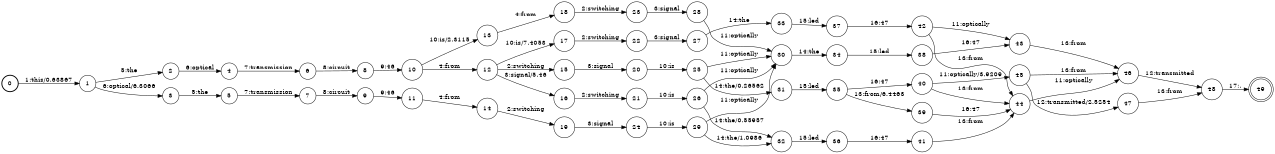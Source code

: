 digraph FST {
rankdir = LR;
size = "8.5,11";
label = "";
center = 1;
orientation = Portrait;
ranksep = "0.4";
nodesep = "0.25";
0 [label = "0", shape = circle, style = bold, fontsize = 14]
	0 -> 1 [label = "1:this/0.63867", fontsize = 14];
1 [label = "1", shape = circle, style = solid, fontsize = 14]
	1 -> 2 [label = "5:the", fontsize = 14];
	1 -> 3 [label = "6:optical/6.3066", fontsize = 14];
2 [label = "2", shape = circle, style = solid, fontsize = 14]
	2 -> 4 [label = "6:optical", fontsize = 14];
3 [label = "3", shape = circle, style = solid, fontsize = 14]
	3 -> 5 [label = "5:the", fontsize = 14];
4 [label = "4", shape = circle, style = solid, fontsize = 14]
	4 -> 6 [label = "7:transmission", fontsize = 14];
5 [label = "5", shape = circle, style = solid, fontsize = 14]
	5 -> 7 [label = "7:transmission", fontsize = 14];
6 [label = "6", shape = circle, style = solid, fontsize = 14]
	6 -> 8 [label = "8:circuit", fontsize = 14];
7 [label = "7", shape = circle, style = solid, fontsize = 14]
	7 -> 9 [label = "8:circuit", fontsize = 14];
8 [label = "8", shape = circle, style = solid, fontsize = 14]
	8 -> 10 [label = "9:46", fontsize = 14];
9 [label = "9", shape = circle, style = solid, fontsize = 14]
	9 -> 11 [label = "9:46", fontsize = 14];
10 [label = "10", shape = circle, style = solid, fontsize = 14]
	10 -> 12 [label = "4:from", fontsize = 14];
	10 -> 13 [label = "10:is/2.3115", fontsize = 14];
11 [label = "11", shape = circle, style = solid, fontsize = 14]
	11 -> 14 [label = "4:from", fontsize = 14];
12 [label = "12", shape = circle, style = solid, fontsize = 14]
	12 -> 15 [label = "2:switching", fontsize = 14];
	12 -> 16 [label = "3:signal/5.46", fontsize = 14];
	12 -> 17 [label = "10:is/7.4053", fontsize = 14];
13 [label = "13", shape = circle, style = solid, fontsize = 14]
	13 -> 18 [label = "4:from", fontsize = 14];
14 [label = "14", shape = circle, style = solid, fontsize = 14]
	14 -> 19 [label = "2:switching", fontsize = 14];
15 [label = "15", shape = circle, style = solid, fontsize = 14]
	15 -> 20 [label = "3:signal", fontsize = 14];
16 [label = "16", shape = circle, style = solid, fontsize = 14]
	16 -> 21 [label = "2:switching", fontsize = 14];
17 [label = "17", shape = circle, style = solid, fontsize = 14]
	17 -> 22 [label = "2:switching", fontsize = 14];
18 [label = "18", shape = circle, style = solid, fontsize = 14]
	18 -> 23 [label = "2:switching", fontsize = 14];
19 [label = "19", shape = circle, style = solid, fontsize = 14]
	19 -> 24 [label = "3:signal", fontsize = 14];
20 [label = "20", shape = circle, style = solid, fontsize = 14]
	20 -> 25 [label = "10:is", fontsize = 14];
21 [label = "21", shape = circle, style = solid, fontsize = 14]
	21 -> 26 [label = "10:is", fontsize = 14];
22 [label = "22", shape = circle, style = solid, fontsize = 14]
	22 -> 27 [label = "3:signal", fontsize = 14];
23 [label = "23", shape = circle, style = solid, fontsize = 14]
	23 -> 28 [label = "3:signal", fontsize = 14];
24 [label = "24", shape = circle, style = solid, fontsize = 14]
	24 -> 29 [label = "10:is", fontsize = 14];
25 [label = "25", shape = circle, style = solid, fontsize = 14]
	25 -> 31 [label = "14:the/0.26562", fontsize = 14];
	25 -> 30 [label = "11:optically", fontsize = 14];
26 [label = "26", shape = circle, style = solid, fontsize = 14]
	26 -> 32 [label = "14:the/0.55957", fontsize = 14];
	26 -> 30 [label = "11:optically", fontsize = 14];
27 [label = "27", shape = circle, style = solid, fontsize = 14]
	27 -> 33 [label = "14:the", fontsize = 14];
28 [label = "28", shape = circle, style = solid, fontsize = 14]
	28 -> 30 [label = "11:optically", fontsize = 14];
29 [label = "29", shape = circle, style = solid, fontsize = 14]
	29 -> 32 [label = "14:the/1.0986", fontsize = 14];
	29 -> 30 [label = "11:optically", fontsize = 14];
30 [label = "30", shape = circle, style = solid, fontsize = 14]
	30 -> 34 [label = "14:the", fontsize = 14];
31 [label = "31", shape = circle, style = solid, fontsize = 14]
	31 -> 35 [label = "15:led", fontsize = 14];
32 [label = "32", shape = circle, style = solid, fontsize = 14]
	32 -> 36 [label = "15:led", fontsize = 14];
33 [label = "33", shape = circle, style = solid, fontsize = 14]
	33 -> 37 [label = "15:led", fontsize = 14];
34 [label = "34", shape = circle, style = solid, fontsize = 14]
	34 -> 38 [label = "15:led", fontsize = 14];
35 [label = "35", shape = circle, style = solid, fontsize = 14]
	35 -> 39 [label = "13:from/6.4463", fontsize = 14];
	35 -> 40 [label = "16:47", fontsize = 14];
36 [label = "36", shape = circle, style = solid, fontsize = 14]
	36 -> 41 [label = "16:47", fontsize = 14];
37 [label = "37", shape = circle, style = solid, fontsize = 14]
	37 -> 42 [label = "16:47", fontsize = 14];
38 [label = "38", shape = circle, style = solid, fontsize = 14]
	38 -> 43 [label = "16:47", fontsize = 14];
39 [label = "39", shape = circle, style = solid, fontsize = 14]
	39 -> 44 [label = "16:47", fontsize = 14];
40 [label = "40", shape = circle, style = solid, fontsize = 14]
	40 -> 44 [label = "13:from", fontsize = 14];
	40 -> 45 [label = "11:optically/3.9209", fontsize = 14];
41 [label = "41", shape = circle, style = solid, fontsize = 14]
	41 -> 44 [label = "13:from", fontsize = 14];
42 [label = "42", shape = circle, style = solid, fontsize = 14]
	42 -> 44 [label = "13:from", fontsize = 14];
	42 -> 43 [label = "11:optically", fontsize = 14];
43 [label = "43", shape = circle, style = solid, fontsize = 14]
	43 -> 46 [label = "13:from", fontsize = 14];
44 [label = "44", shape = circle, style = solid, fontsize = 14]
	44 -> 46 [label = "11:optically", fontsize = 14];
45 [label = "45", shape = circle, style = solid, fontsize = 14]
	45 -> 46 [label = "13:from", fontsize = 14];
	45 -> 47 [label = "12:transmitted/2.5254", fontsize = 14];
46 [label = "46", shape = circle, style = solid, fontsize = 14]
	46 -> 48 [label = "12:transmitted", fontsize = 14];
47 [label = "47", shape = circle, style = solid, fontsize = 14]
	47 -> 48 [label = "13:from", fontsize = 14];
48 [label = "48", shape = circle, style = solid, fontsize = 14]
	48 -> 49 [label = "17:.", fontsize = 14];
49 [label = "49", shape = doublecircle, style = solid, fontsize = 14]
}
